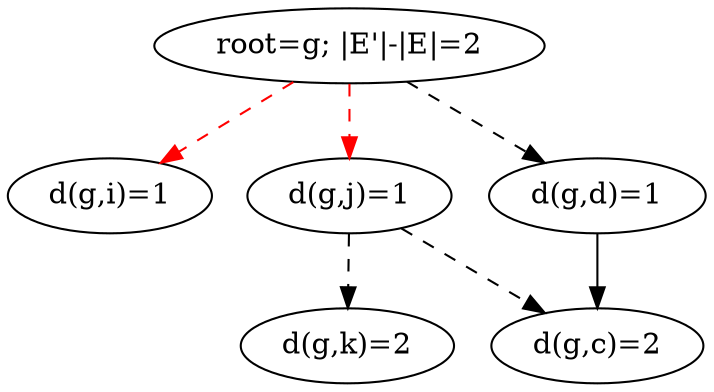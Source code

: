 digraph out {
i [label="d(g,i)=1"];
k [label="d(g,k)=2"];
j [label="d(g,j)=1"];
j -> c [style=dashed];
j -> k [style=dashed];
c [label="d(g,c)=2"];
d [label="d(g,d)=1"];
d -> c;
g [label="root=g; |E'|-|E|=2"];
g -> i [style=dashed, color=red];
g -> j [style=dashed, color=red];
g -> d [style=dashed];
}
